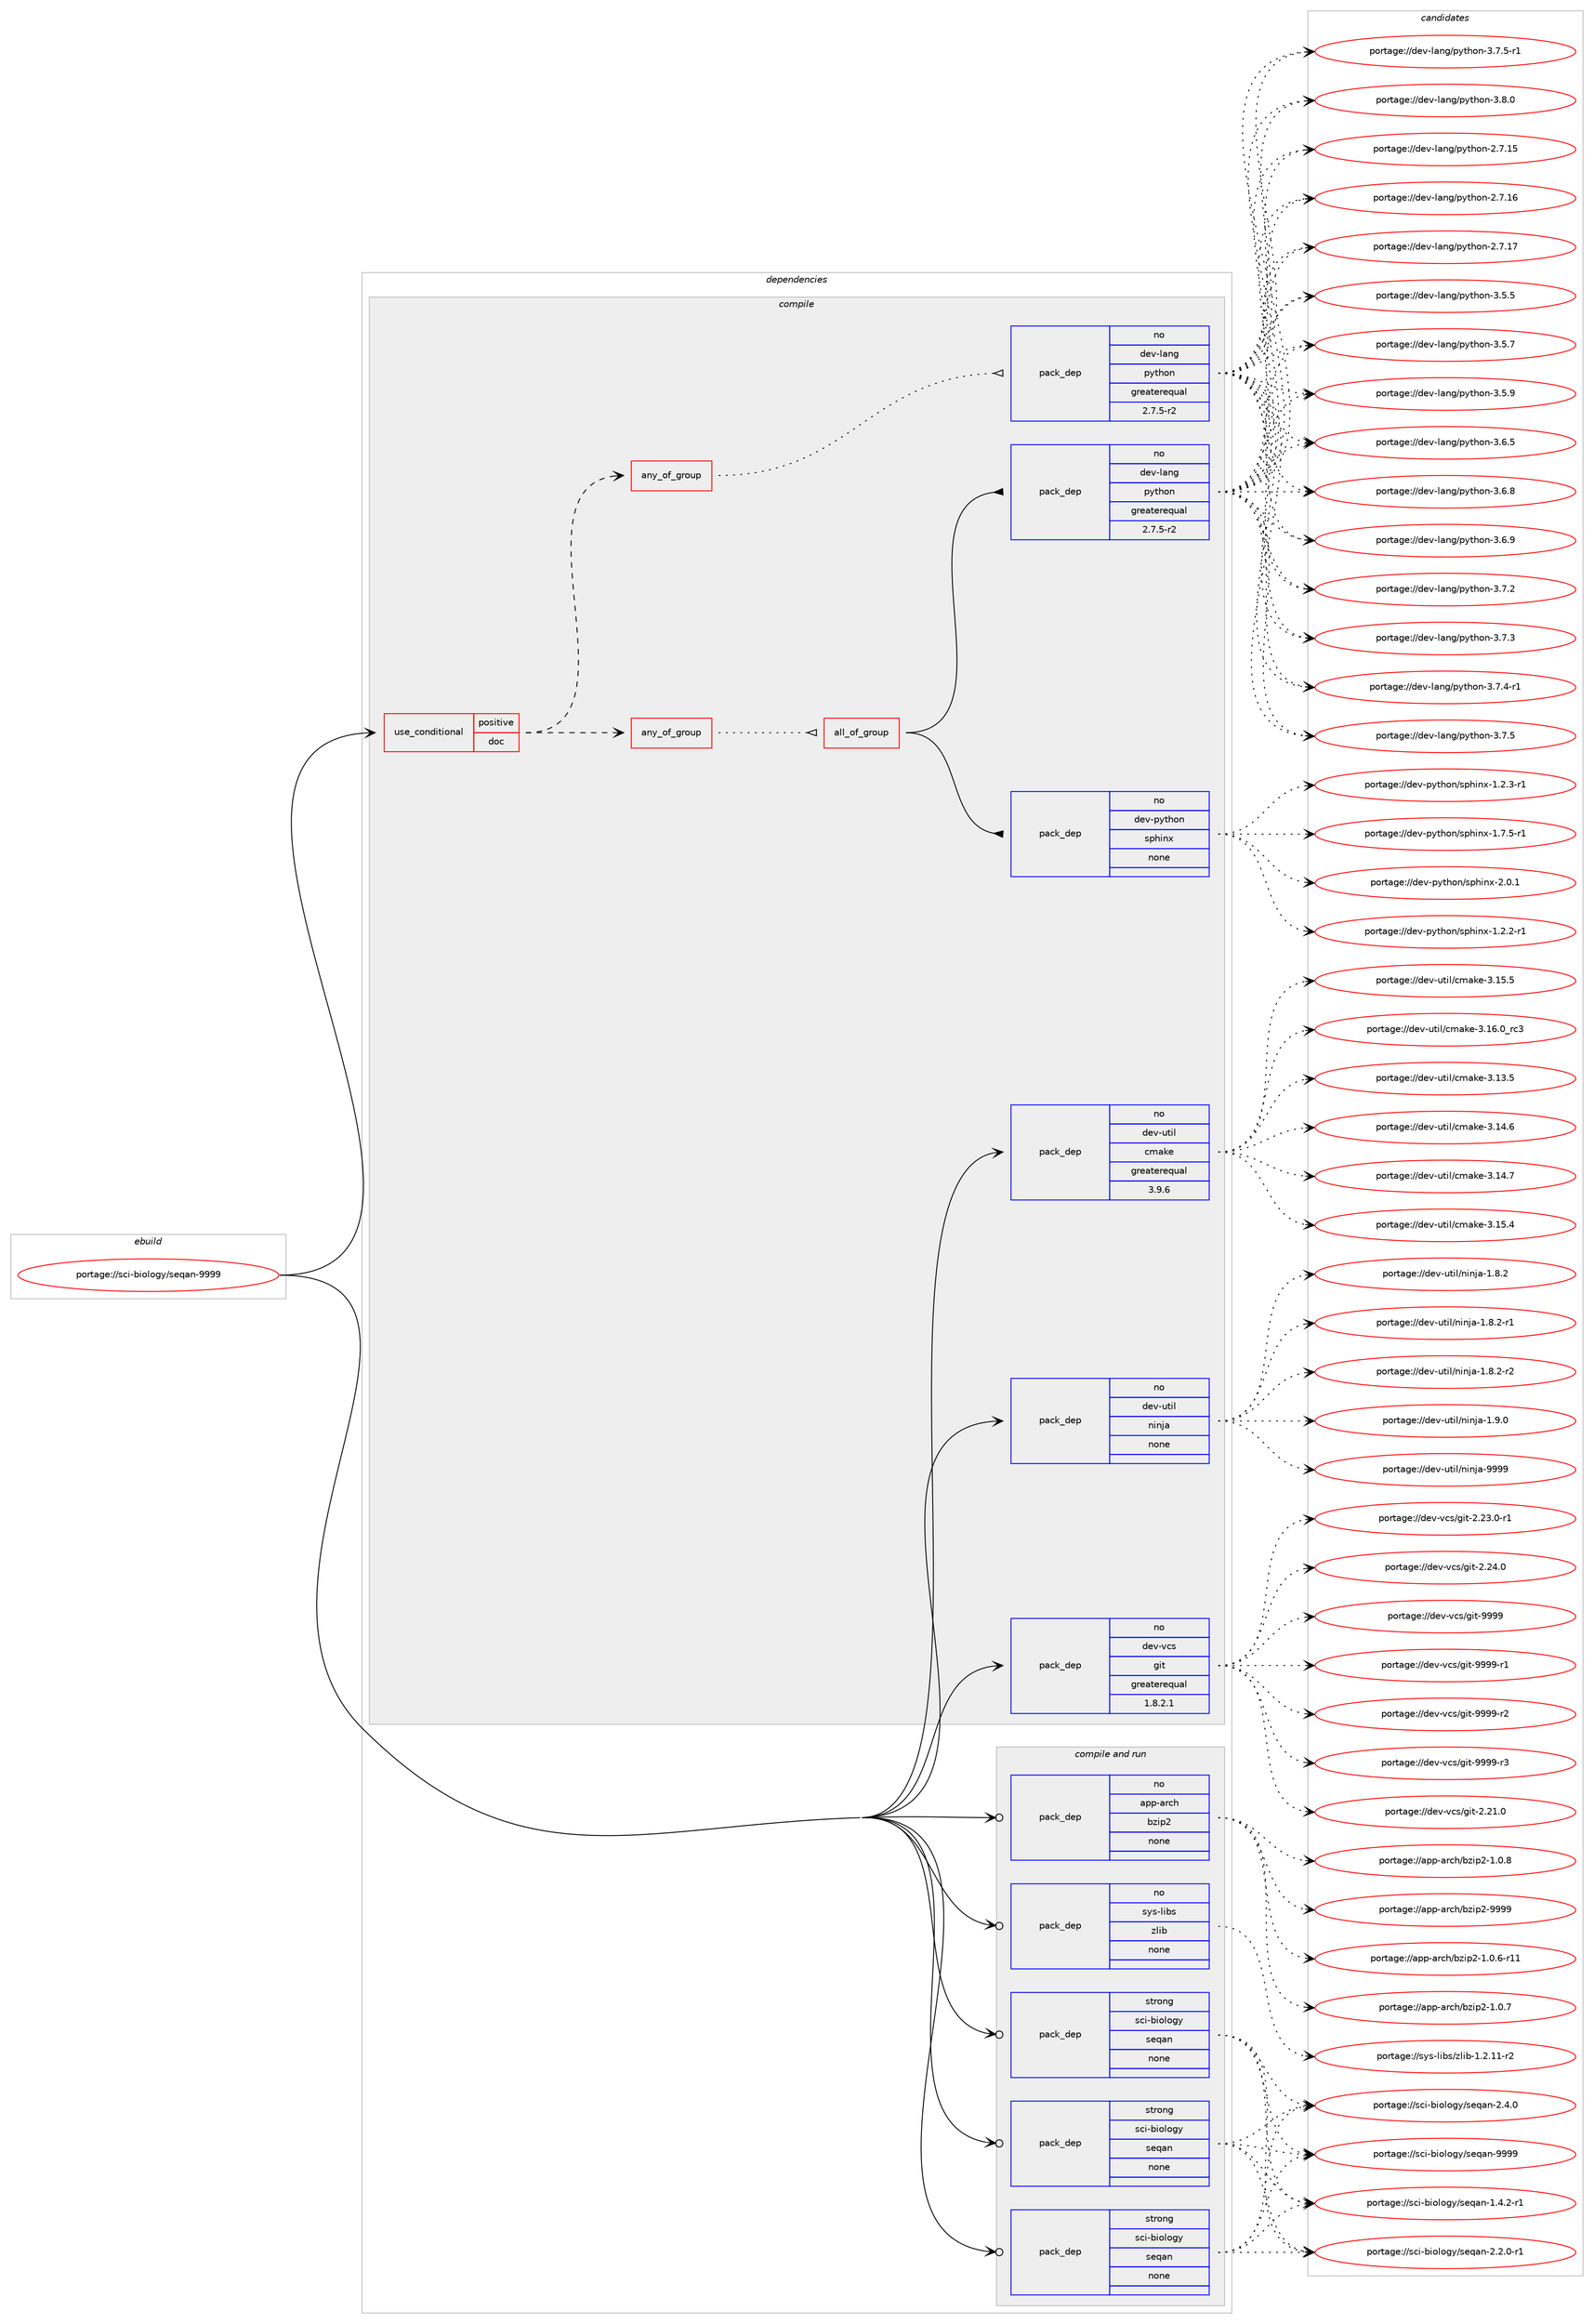 digraph prolog {

# *************
# Graph options
# *************

newrank=true;
concentrate=true;
compound=true;
graph [rankdir=LR,fontname=Helvetica,fontsize=10,ranksep=1.5];#, ranksep=2.5, nodesep=0.2];
edge  [arrowhead=vee];
node  [fontname=Helvetica,fontsize=10];

# **********
# The ebuild
# **********

subgraph cluster_leftcol {
color=gray;
rank=same;
label=<<i>ebuild</i>>;
id [label="portage://sci-biology/seqan-9999", color=red, width=4, href="../sci-biology/seqan-9999.svg"];
}

# ****************
# The dependencies
# ****************

subgraph cluster_midcol {
color=gray;
label=<<i>dependencies</i>>;
subgraph cluster_compile {
fillcolor="#eeeeee";
style=filled;
label=<<i>compile</i>>;
subgraph cond95295 {
dependency383805 [label=<<TABLE BORDER="0" CELLBORDER="1" CELLSPACING="0" CELLPADDING="4"><TR><TD ROWSPAN="3" CELLPADDING="10">use_conditional</TD></TR><TR><TD>positive</TD></TR><TR><TD>doc</TD></TR></TABLE>>, shape=none, color=red];
subgraph any6294 {
dependency383806 [label=<<TABLE BORDER="0" CELLBORDER="1" CELLSPACING="0" CELLPADDING="4"><TR><TD CELLPADDING="10">any_of_group</TD></TR></TABLE>>, shape=none, color=red];subgraph all205 {
dependency383807 [label=<<TABLE BORDER="0" CELLBORDER="1" CELLSPACING="0" CELLPADDING="4"><TR><TD CELLPADDING="10">all_of_group</TD></TR></TABLE>>, shape=none, color=red];subgraph pack282014 {
dependency383808 [label=<<TABLE BORDER="0" CELLBORDER="1" CELLSPACING="0" CELLPADDING="4" WIDTH="220"><TR><TD ROWSPAN="6" CELLPADDING="30">pack_dep</TD></TR><TR><TD WIDTH="110">no</TD></TR><TR><TD>dev-lang</TD></TR><TR><TD>python</TD></TR><TR><TD>greaterequal</TD></TR><TR><TD>2.7.5-r2</TD></TR></TABLE>>, shape=none, color=blue];
}
dependency383807:e -> dependency383808:w [weight=20,style="solid",arrowhead="inv"];
subgraph pack282015 {
dependency383809 [label=<<TABLE BORDER="0" CELLBORDER="1" CELLSPACING="0" CELLPADDING="4" WIDTH="220"><TR><TD ROWSPAN="6" CELLPADDING="30">pack_dep</TD></TR><TR><TD WIDTH="110">no</TD></TR><TR><TD>dev-python</TD></TR><TR><TD>sphinx</TD></TR><TR><TD>none</TD></TR><TR><TD></TD></TR></TABLE>>, shape=none, color=blue];
}
dependency383807:e -> dependency383809:w [weight=20,style="solid",arrowhead="inv"];
}
dependency383806:e -> dependency383807:w [weight=20,style="dotted",arrowhead="oinv"];
}
dependency383805:e -> dependency383806:w [weight=20,style="dashed",arrowhead="vee"];
subgraph any6295 {
dependency383810 [label=<<TABLE BORDER="0" CELLBORDER="1" CELLSPACING="0" CELLPADDING="4"><TR><TD CELLPADDING="10">any_of_group</TD></TR></TABLE>>, shape=none, color=red];subgraph pack282016 {
dependency383811 [label=<<TABLE BORDER="0" CELLBORDER="1" CELLSPACING="0" CELLPADDING="4" WIDTH="220"><TR><TD ROWSPAN="6" CELLPADDING="30">pack_dep</TD></TR><TR><TD WIDTH="110">no</TD></TR><TR><TD>dev-lang</TD></TR><TR><TD>python</TD></TR><TR><TD>greaterequal</TD></TR><TR><TD>2.7.5-r2</TD></TR></TABLE>>, shape=none, color=blue];
}
dependency383810:e -> dependency383811:w [weight=20,style="dotted",arrowhead="oinv"];
}
dependency383805:e -> dependency383810:w [weight=20,style="dashed",arrowhead="vee"];
}
id:e -> dependency383805:w [weight=20,style="solid",arrowhead="vee"];
subgraph pack282017 {
dependency383812 [label=<<TABLE BORDER="0" CELLBORDER="1" CELLSPACING="0" CELLPADDING="4" WIDTH="220"><TR><TD ROWSPAN="6" CELLPADDING="30">pack_dep</TD></TR><TR><TD WIDTH="110">no</TD></TR><TR><TD>dev-util</TD></TR><TR><TD>cmake</TD></TR><TR><TD>greaterequal</TD></TR><TR><TD>3.9.6</TD></TR></TABLE>>, shape=none, color=blue];
}
id:e -> dependency383812:w [weight=20,style="solid",arrowhead="vee"];
subgraph pack282018 {
dependency383813 [label=<<TABLE BORDER="0" CELLBORDER="1" CELLSPACING="0" CELLPADDING="4" WIDTH="220"><TR><TD ROWSPAN="6" CELLPADDING="30">pack_dep</TD></TR><TR><TD WIDTH="110">no</TD></TR><TR><TD>dev-util</TD></TR><TR><TD>ninja</TD></TR><TR><TD>none</TD></TR><TR><TD></TD></TR></TABLE>>, shape=none, color=blue];
}
id:e -> dependency383813:w [weight=20,style="solid",arrowhead="vee"];
subgraph pack282019 {
dependency383814 [label=<<TABLE BORDER="0" CELLBORDER="1" CELLSPACING="0" CELLPADDING="4" WIDTH="220"><TR><TD ROWSPAN="6" CELLPADDING="30">pack_dep</TD></TR><TR><TD WIDTH="110">no</TD></TR><TR><TD>dev-vcs</TD></TR><TR><TD>git</TD></TR><TR><TD>greaterequal</TD></TR><TR><TD>1.8.2.1</TD></TR></TABLE>>, shape=none, color=blue];
}
id:e -> dependency383814:w [weight=20,style="solid",arrowhead="vee"];
}
subgraph cluster_compileandrun {
fillcolor="#eeeeee";
style=filled;
label=<<i>compile and run</i>>;
subgraph pack282020 {
dependency383815 [label=<<TABLE BORDER="0" CELLBORDER="1" CELLSPACING="0" CELLPADDING="4" WIDTH="220"><TR><TD ROWSPAN="6" CELLPADDING="30">pack_dep</TD></TR><TR><TD WIDTH="110">no</TD></TR><TR><TD>app-arch</TD></TR><TR><TD>bzip2</TD></TR><TR><TD>none</TD></TR><TR><TD></TD></TR></TABLE>>, shape=none, color=blue];
}
id:e -> dependency383815:w [weight=20,style="solid",arrowhead="odotvee"];
subgraph pack282021 {
dependency383816 [label=<<TABLE BORDER="0" CELLBORDER="1" CELLSPACING="0" CELLPADDING="4" WIDTH="220"><TR><TD ROWSPAN="6" CELLPADDING="30">pack_dep</TD></TR><TR><TD WIDTH="110">no</TD></TR><TR><TD>sys-libs</TD></TR><TR><TD>zlib</TD></TR><TR><TD>none</TD></TR><TR><TD></TD></TR></TABLE>>, shape=none, color=blue];
}
id:e -> dependency383816:w [weight=20,style="solid",arrowhead="odotvee"];
subgraph pack282022 {
dependency383817 [label=<<TABLE BORDER="0" CELLBORDER="1" CELLSPACING="0" CELLPADDING="4" WIDTH="220"><TR><TD ROWSPAN="6" CELLPADDING="30">pack_dep</TD></TR><TR><TD WIDTH="110">strong</TD></TR><TR><TD>sci-biology</TD></TR><TR><TD>seqan</TD></TR><TR><TD>none</TD></TR><TR><TD></TD></TR></TABLE>>, shape=none, color=blue];
}
id:e -> dependency383817:w [weight=20,style="solid",arrowhead="odotvee"];
subgraph pack282023 {
dependency383818 [label=<<TABLE BORDER="0" CELLBORDER="1" CELLSPACING="0" CELLPADDING="4" WIDTH="220"><TR><TD ROWSPAN="6" CELLPADDING="30">pack_dep</TD></TR><TR><TD WIDTH="110">strong</TD></TR><TR><TD>sci-biology</TD></TR><TR><TD>seqan</TD></TR><TR><TD>none</TD></TR><TR><TD></TD></TR></TABLE>>, shape=none, color=blue];
}
id:e -> dependency383818:w [weight=20,style="solid",arrowhead="odotvee"];
subgraph pack282024 {
dependency383819 [label=<<TABLE BORDER="0" CELLBORDER="1" CELLSPACING="0" CELLPADDING="4" WIDTH="220"><TR><TD ROWSPAN="6" CELLPADDING="30">pack_dep</TD></TR><TR><TD WIDTH="110">strong</TD></TR><TR><TD>sci-biology</TD></TR><TR><TD>seqan</TD></TR><TR><TD>none</TD></TR><TR><TD></TD></TR></TABLE>>, shape=none, color=blue];
}
id:e -> dependency383819:w [weight=20,style="solid",arrowhead="odotvee"];
}
subgraph cluster_run {
fillcolor="#eeeeee";
style=filled;
label=<<i>run</i>>;
}
}

# **************
# The candidates
# **************

subgraph cluster_choices {
rank=same;
color=gray;
label=<<i>candidates</i>>;

subgraph choice282014 {
color=black;
nodesep=1;
choiceportage10010111845108971101034711212111610411111045504655464953 [label="portage://dev-lang/python-2.7.15", color=red, width=4,href="../dev-lang/python-2.7.15.svg"];
choiceportage10010111845108971101034711212111610411111045504655464954 [label="portage://dev-lang/python-2.7.16", color=red, width=4,href="../dev-lang/python-2.7.16.svg"];
choiceportage10010111845108971101034711212111610411111045504655464955 [label="portage://dev-lang/python-2.7.17", color=red, width=4,href="../dev-lang/python-2.7.17.svg"];
choiceportage100101118451089711010347112121116104111110455146534653 [label="portage://dev-lang/python-3.5.5", color=red, width=4,href="../dev-lang/python-3.5.5.svg"];
choiceportage100101118451089711010347112121116104111110455146534655 [label="portage://dev-lang/python-3.5.7", color=red, width=4,href="../dev-lang/python-3.5.7.svg"];
choiceportage100101118451089711010347112121116104111110455146534657 [label="portage://dev-lang/python-3.5.9", color=red, width=4,href="../dev-lang/python-3.5.9.svg"];
choiceportage100101118451089711010347112121116104111110455146544653 [label="portage://dev-lang/python-3.6.5", color=red, width=4,href="../dev-lang/python-3.6.5.svg"];
choiceportage100101118451089711010347112121116104111110455146544656 [label="portage://dev-lang/python-3.6.8", color=red, width=4,href="../dev-lang/python-3.6.8.svg"];
choiceportage100101118451089711010347112121116104111110455146544657 [label="portage://dev-lang/python-3.6.9", color=red, width=4,href="../dev-lang/python-3.6.9.svg"];
choiceportage100101118451089711010347112121116104111110455146554650 [label="portage://dev-lang/python-3.7.2", color=red, width=4,href="../dev-lang/python-3.7.2.svg"];
choiceportage100101118451089711010347112121116104111110455146554651 [label="portage://dev-lang/python-3.7.3", color=red, width=4,href="../dev-lang/python-3.7.3.svg"];
choiceportage1001011184510897110103471121211161041111104551465546524511449 [label="portage://dev-lang/python-3.7.4-r1", color=red, width=4,href="../dev-lang/python-3.7.4-r1.svg"];
choiceportage100101118451089711010347112121116104111110455146554653 [label="portage://dev-lang/python-3.7.5", color=red, width=4,href="../dev-lang/python-3.7.5.svg"];
choiceportage1001011184510897110103471121211161041111104551465546534511449 [label="portage://dev-lang/python-3.7.5-r1", color=red, width=4,href="../dev-lang/python-3.7.5-r1.svg"];
choiceportage100101118451089711010347112121116104111110455146564648 [label="portage://dev-lang/python-3.8.0", color=red, width=4,href="../dev-lang/python-3.8.0.svg"];
dependency383808:e -> choiceportage10010111845108971101034711212111610411111045504655464953:w [style=dotted,weight="100"];
dependency383808:e -> choiceportage10010111845108971101034711212111610411111045504655464954:w [style=dotted,weight="100"];
dependency383808:e -> choiceportage10010111845108971101034711212111610411111045504655464955:w [style=dotted,weight="100"];
dependency383808:e -> choiceportage100101118451089711010347112121116104111110455146534653:w [style=dotted,weight="100"];
dependency383808:e -> choiceportage100101118451089711010347112121116104111110455146534655:w [style=dotted,weight="100"];
dependency383808:e -> choiceportage100101118451089711010347112121116104111110455146534657:w [style=dotted,weight="100"];
dependency383808:e -> choiceportage100101118451089711010347112121116104111110455146544653:w [style=dotted,weight="100"];
dependency383808:e -> choiceportage100101118451089711010347112121116104111110455146544656:w [style=dotted,weight="100"];
dependency383808:e -> choiceportage100101118451089711010347112121116104111110455146544657:w [style=dotted,weight="100"];
dependency383808:e -> choiceportage100101118451089711010347112121116104111110455146554650:w [style=dotted,weight="100"];
dependency383808:e -> choiceportage100101118451089711010347112121116104111110455146554651:w [style=dotted,weight="100"];
dependency383808:e -> choiceportage1001011184510897110103471121211161041111104551465546524511449:w [style=dotted,weight="100"];
dependency383808:e -> choiceportage100101118451089711010347112121116104111110455146554653:w [style=dotted,weight="100"];
dependency383808:e -> choiceportage1001011184510897110103471121211161041111104551465546534511449:w [style=dotted,weight="100"];
dependency383808:e -> choiceportage100101118451089711010347112121116104111110455146564648:w [style=dotted,weight="100"];
}
subgraph choice282015 {
color=black;
nodesep=1;
choiceportage10010111845112121116104111110471151121041051101204549465046504511449 [label="portage://dev-python/sphinx-1.2.2-r1", color=red, width=4,href="../dev-python/sphinx-1.2.2-r1.svg"];
choiceportage10010111845112121116104111110471151121041051101204549465046514511449 [label="portage://dev-python/sphinx-1.2.3-r1", color=red, width=4,href="../dev-python/sphinx-1.2.3-r1.svg"];
choiceportage10010111845112121116104111110471151121041051101204549465546534511449 [label="portage://dev-python/sphinx-1.7.5-r1", color=red, width=4,href="../dev-python/sphinx-1.7.5-r1.svg"];
choiceportage1001011184511212111610411111047115112104105110120455046484649 [label="portage://dev-python/sphinx-2.0.1", color=red, width=4,href="../dev-python/sphinx-2.0.1.svg"];
dependency383809:e -> choiceportage10010111845112121116104111110471151121041051101204549465046504511449:w [style=dotted,weight="100"];
dependency383809:e -> choiceportage10010111845112121116104111110471151121041051101204549465046514511449:w [style=dotted,weight="100"];
dependency383809:e -> choiceportage10010111845112121116104111110471151121041051101204549465546534511449:w [style=dotted,weight="100"];
dependency383809:e -> choiceportage1001011184511212111610411111047115112104105110120455046484649:w [style=dotted,weight="100"];
}
subgraph choice282016 {
color=black;
nodesep=1;
choiceportage10010111845108971101034711212111610411111045504655464953 [label="portage://dev-lang/python-2.7.15", color=red, width=4,href="../dev-lang/python-2.7.15.svg"];
choiceportage10010111845108971101034711212111610411111045504655464954 [label="portage://dev-lang/python-2.7.16", color=red, width=4,href="../dev-lang/python-2.7.16.svg"];
choiceportage10010111845108971101034711212111610411111045504655464955 [label="portage://dev-lang/python-2.7.17", color=red, width=4,href="../dev-lang/python-2.7.17.svg"];
choiceportage100101118451089711010347112121116104111110455146534653 [label="portage://dev-lang/python-3.5.5", color=red, width=4,href="../dev-lang/python-3.5.5.svg"];
choiceportage100101118451089711010347112121116104111110455146534655 [label="portage://dev-lang/python-3.5.7", color=red, width=4,href="../dev-lang/python-3.5.7.svg"];
choiceportage100101118451089711010347112121116104111110455146534657 [label="portage://dev-lang/python-3.5.9", color=red, width=4,href="../dev-lang/python-3.5.9.svg"];
choiceportage100101118451089711010347112121116104111110455146544653 [label="portage://dev-lang/python-3.6.5", color=red, width=4,href="../dev-lang/python-3.6.5.svg"];
choiceportage100101118451089711010347112121116104111110455146544656 [label="portage://dev-lang/python-3.6.8", color=red, width=4,href="../dev-lang/python-3.6.8.svg"];
choiceportage100101118451089711010347112121116104111110455146544657 [label="portage://dev-lang/python-3.6.9", color=red, width=4,href="../dev-lang/python-3.6.9.svg"];
choiceportage100101118451089711010347112121116104111110455146554650 [label="portage://dev-lang/python-3.7.2", color=red, width=4,href="../dev-lang/python-3.7.2.svg"];
choiceportage100101118451089711010347112121116104111110455146554651 [label="portage://dev-lang/python-3.7.3", color=red, width=4,href="../dev-lang/python-3.7.3.svg"];
choiceportage1001011184510897110103471121211161041111104551465546524511449 [label="portage://dev-lang/python-3.7.4-r1", color=red, width=4,href="../dev-lang/python-3.7.4-r1.svg"];
choiceportage100101118451089711010347112121116104111110455146554653 [label="portage://dev-lang/python-3.7.5", color=red, width=4,href="../dev-lang/python-3.7.5.svg"];
choiceportage1001011184510897110103471121211161041111104551465546534511449 [label="portage://dev-lang/python-3.7.5-r1", color=red, width=4,href="../dev-lang/python-3.7.5-r1.svg"];
choiceportage100101118451089711010347112121116104111110455146564648 [label="portage://dev-lang/python-3.8.0", color=red, width=4,href="../dev-lang/python-3.8.0.svg"];
dependency383811:e -> choiceportage10010111845108971101034711212111610411111045504655464953:w [style=dotted,weight="100"];
dependency383811:e -> choiceportage10010111845108971101034711212111610411111045504655464954:w [style=dotted,weight="100"];
dependency383811:e -> choiceportage10010111845108971101034711212111610411111045504655464955:w [style=dotted,weight="100"];
dependency383811:e -> choiceportage100101118451089711010347112121116104111110455146534653:w [style=dotted,weight="100"];
dependency383811:e -> choiceportage100101118451089711010347112121116104111110455146534655:w [style=dotted,weight="100"];
dependency383811:e -> choiceportage100101118451089711010347112121116104111110455146534657:w [style=dotted,weight="100"];
dependency383811:e -> choiceportage100101118451089711010347112121116104111110455146544653:w [style=dotted,weight="100"];
dependency383811:e -> choiceportage100101118451089711010347112121116104111110455146544656:w [style=dotted,weight="100"];
dependency383811:e -> choiceportage100101118451089711010347112121116104111110455146544657:w [style=dotted,weight="100"];
dependency383811:e -> choiceportage100101118451089711010347112121116104111110455146554650:w [style=dotted,weight="100"];
dependency383811:e -> choiceportage100101118451089711010347112121116104111110455146554651:w [style=dotted,weight="100"];
dependency383811:e -> choiceportage1001011184510897110103471121211161041111104551465546524511449:w [style=dotted,weight="100"];
dependency383811:e -> choiceportage100101118451089711010347112121116104111110455146554653:w [style=dotted,weight="100"];
dependency383811:e -> choiceportage1001011184510897110103471121211161041111104551465546534511449:w [style=dotted,weight="100"];
dependency383811:e -> choiceportage100101118451089711010347112121116104111110455146564648:w [style=dotted,weight="100"];
}
subgraph choice282017 {
color=black;
nodesep=1;
choiceportage1001011184511711610510847991099710710145514649514653 [label="portage://dev-util/cmake-3.13.5", color=red, width=4,href="../dev-util/cmake-3.13.5.svg"];
choiceportage1001011184511711610510847991099710710145514649524654 [label="portage://dev-util/cmake-3.14.6", color=red, width=4,href="../dev-util/cmake-3.14.6.svg"];
choiceportage1001011184511711610510847991099710710145514649524655 [label="portage://dev-util/cmake-3.14.7", color=red, width=4,href="../dev-util/cmake-3.14.7.svg"];
choiceportage1001011184511711610510847991099710710145514649534652 [label="portage://dev-util/cmake-3.15.4", color=red, width=4,href="../dev-util/cmake-3.15.4.svg"];
choiceportage1001011184511711610510847991099710710145514649534653 [label="portage://dev-util/cmake-3.15.5", color=red, width=4,href="../dev-util/cmake-3.15.5.svg"];
choiceportage1001011184511711610510847991099710710145514649544648951149951 [label="portage://dev-util/cmake-3.16.0_rc3", color=red, width=4,href="../dev-util/cmake-3.16.0_rc3.svg"];
dependency383812:e -> choiceportage1001011184511711610510847991099710710145514649514653:w [style=dotted,weight="100"];
dependency383812:e -> choiceportage1001011184511711610510847991099710710145514649524654:w [style=dotted,weight="100"];
dependency383812:e -> choiceportage1001011184511711610510847991099710710145514649524655:w [style=dotted,weight="100"];
dependency383812:e -> choiceportage1001011184511711610510847991099710710145514649534652:w [style=dotted,weight="100"];
dependency383812:e -> choiceportage1001011184511711610510847991099710710145514649534653:w [style=dotted,weight="100"];
dependency383812:e -> choiceportage1001011184511711610510847991099710710145514649544648951149951:w [style=dotted,weight="100"];
}
subgraph choice282018 {
color=black;
nodesep=1;
choiceportage100101118451171161051084711010511010697454946564650 [label="portage://dev-util/ninja-1.8.2", color=red, width=4,href="../dev-util/ninja-1.8.2.svg"];
choiceportage1001011184511711610510847110105110106974549465646504511449 [label="portage://dev-util/ninja-1.8.2-r1", color=red, width=4,href="../dev-util/ninja-1.8.2-r1.svg"];
choiceportage1001011184511711610510847110105110106974549465646504511450 [label="portage://dev-util/ninja-1.8.2-r2", color=red, width=4,href="../dev-util/ninja-1.8.2-r2.svg"];
choiceportage100101118451171161051084711010511010697454946574648 [label="portage://dev-util/ninja-1.9.0", color=red, width=4,href="../dev-util/ninja-1.9.0.svg"];
choiceportage1001011184511711610510847110105110106974557575757 [label="portage://dev-util/ninja-9999", color=red, width=4,href="../dev-util/ninja-9999.svg"];
dependency383813:e -> choiceportage100101118451171161051084711010511010697454946564650:w [style=dotted,weight="100"];
dependency383813:e -> choiceportage1001011184511711610510847110105110106974549465646504511449:w [style=dotted,weight="100"];
dependency383813:e -> choiceportage1001011184511711610510847110105110106974549465646504511450:w [style=dotted,weight="100"];
dependency383813:e -> choiceportage100101118451171161051084711010511010697454946574648:w [style=dotted,weight="100"];
dependency383813:e -> choiceportage1001011184511711610510847110105110106974557575757:w [style=dotted,weight="100"];
}
subgraph choice282019 {
color=black;
nodesep=1;
choiceportage10010111845118991154710310511645504650494648 [label="portage://dev-vcs/git-2.21.0", color=red, width=4,href="../dev-vcs/git-2.21.0.svg"];
choiceportage100101118451189911547103105116455046505146484511449 [label="portage://dev-vcs/git-2.23.0-r1", color=red, width=4,href="../dev-vcs/git-2.23.0-r1.svg"];
choiceportage10010111845118991154710310511645504650524648 [label="portage://dev-vcs/git-2.24.0", color=red, width=4,href="../dev-vcs/git-2.24.0.svg"];
choiceportage1001011184511899115471031051164557575757 [label="portage://dev-vcs/git-9999", color=red, width=4,href="../dev-vcs/git-9999.svg"];
choiceportage10010111845118991154710310511645575757574511449 [label="portage://dev-vcs/git-9999-r1", color=red, width=4,href="../dev-vcs/git-9999-r1.svg"];
choiceportage10010111845118991154710310511645575757574511450 [label="portage://dev-vcs/git-9999-r2", color=red, width=4,href="../dev-vcs/git-9999-r2.svg"];
choiceportage10010111845118991154710310511645575757574511451 [label="portage://dev-vcs/git-9999-r3", color=red, width=4,href="../dev-vcs/git-9999-r3.svg"];
dependency383814:e -> choiceportage10010111845118991154710310511645504650494648:w [style=dotted,weight="100"];
dependency383814:e -> choiceportage100101118451189911547103105116455046505146484511449:w [style=dotted,weight="100"];
dependency383814:e -> choiceportage10010111845118991154710310511645504650524648:w [style=dotted,weight="100"];
dependency383814:e -> choiceportage1001011184511899115471031051164557575757:w [style=dotted,weight="100"];
dependency383814:e -> choiceportage10010111845118991154710310511645575757574511449:w [style=dotted,weight="100"];
dependency383814:e -> choiceportage10010111845118991154710310511645575757574511450:w [style=dotted,weight="100"];
dependency383814:e -> choiceportage10010111845118991154710310511645575757574511451:w [style=dotted,weight="100"];
}
subgraph choice282020 {
color=black;
nodesep=1;
choiceportage97112112459711499104479812210511250454946484654451144949 [label="portage://app-arch/bzip2-1.0.6-r11", color=red, width=4,href="../app-arch/bzip2-1.0.6-r11.svg"];
choiceportage97112112459711499104479812210511250454946484655 [label="portage://app-arch/bzip2-1.0.7", color=red, width=4,href="../app-arch/bzip2-1.0.7.svg"];
choiceportage97112112459711499104479812210511250454946484656 [label="portage://app-arch/bzip2-1.0.8", color=red, width=4,href="../app-arch/bzip2-1.0.8.svg"];
choiceportage971121124597114991044798122105112504557575757 [label="portage://app-arch/bzip2-9999", color=red, width=4,href="../app-arch/bzip2-9999.svg"];
dependency383815:e -> choiceportage97112112459711499104479812210511250454946484654451144949:w [style=dotted,weight="100"];
dependency383815:e -> choiceportage97112112459711499104479812210511250454946484655:w [style=dotted,weight="100"];
dependency383815:e -> choiceportage97112112459711499104479812210511250454946484656:w [style=dotted,weight="100"];
dependency383815:e -> choiceportage971121124597114991044798122105112504557575757:w [style=dotted,weight="100"];
}
subgraph choice282021 {
color=black;
nodesep=1;
choiceportage11512111545108105981154712210810598454946504649494511450 [label="portage://sys-libs/zlib-1.2.11-r2", color=red, width=4,href="../sys-libs/zlib-1.2.11-r2.svg"];
dependency383816:e -> choiceportage11512111545108105981154712210810598454946504649494511450:w [style=dotted,weight="100"];
}
subgraph choice282022 {
color=black;
nodesep=1;
choiceportage11599105459810511110811110312147115101113971104549465246504511449 [label="portage://sci-biology/seqan-1.4.2-r1", color=red, width=4,href="../sci-biology/seqan-1.4.2-r1.svg"];
choiceportage11599105459810511110811110312147115101113971104550465046484511449 [label="portage://sci-biology/seqan-2.2.0-r1", color=red, width=4,href="../sci-biology/seqan-2.2.0-r1.svg"];
choiceportage1159910545981051111081111031214711510111397110455046524648 [label="portage://sci-biology/seqan-2.4.0", color=red, width=4,href="../sci-biology/seqan-2.4.0.svg"];
choiceportage11599105459810511110811110312147115101113971104557575757 [label="portage://sci-biology/seqan-9999", color=red, width=4,href="../sci-biology/seqan-9999.svg"];
dependency383817:e -> choiceportage11599105459810511110811110312147115101113971104549465246504511449:w [style=dotted,weight="100"];
dependency383817:e -> choiceportage11599105459810511110811110312147115101113971104550465046484511449:w [style=dotted,weight="100"];
dependency383817:e -> choiceportage1159910545981051111081111031214711510111397110455046524648:w [style=dotted,weight="100"];
dependency383817:e -> choiceportage11599105459810511110811110312147115101113971104557575757:w [style=dotted,weight="100"];
}
subgraph choice282023 {
color=black;
nodesep=1;
choiceportage11599105459810511110811110312147115101113971104549465246504511449 [label="portage://sci-biology/seqan-1.4.2-r1", color=red, width=4,href="../sci-biology/seqan-1.4.2-r1.svg"];
choiceportage11599105459810511110811110312147115101113971104550465046484511449 [label="portage://sci-biology/seqan-2.2.0-r1", color=red, width=4,href="../sci-biology/seqan-2.2.0-r1.svg"];
choiceportage1159910545981051111081111031214711510111397110455046524648 [label="portage://sci-biology/seqan-2.4.0", color=red, width=4,href="../sci-biology/seqan-2.4.0.svg"];
choiceportage11599105459810511110811110312147115101113971104557575757 [label="portage://sci-biology/seqan-9999", color=red, width=4,href="../sci-biology/seqan-9999.svg"];
dependency383818:e -> choiceportage11599105459810511110811110312147115101113971104549465246504511449:w [style=dotted,weight="100"];
dependency383818:e -> choiceportage11599105459810511110811110312147115101113971104550465046484511449:w [style=dotted,weight="100"];
dependency383818:e -> choiceportage1159910545981051111081111031214711510111397110455046524648:w [style=dotted,weight="100"];
dependency383818:e -> choiceportage11599105459810511110811110312147115101113971104557575757:w [style=dotted,weight="100"];
}
subgraph choice282024 {
color=black;
nodesep=1;
choiceportage11599105459810511110811110312147115101113971104549465246504511449 [label="portage://sci-biology/seqan-1.4.2-r1", color=red, width=4,href="../sci-biology/seqan-1.4.2-r1.svg"];
choiceportage11599105459810511110811110312147115101113971104550465046484511449 [label="portage://sci-biology/seqan-2.2.0-r1", color=red, width=4,href="../sci-biology/seqan-2.2.0-r1.svg"];
choiceportage1159910545981051111081111031214711510111397110455046524648 [label="portage://sci-biology/seqan-2.4.0", color=red, width=4,href="../sci-biology/seqan-2.4.0.svg"];
choiceportage11599105459810511110811110312147115101113971104557575757 [label="portage://sci-biology/seqan-9999", color=red, width=4,href="../sci-biology/seqan-9999.svg"];
dependency383819:e -> choiceportage11599105459810511110811110312147115101113971104549465246504511449:w [style=dotted,weight="100"];
dependency383819:e -> choiceportage11599105459810511110811110312147115101113971104550465046484511449:w [style=dotted,weight="100"];
dependency383819:e -> choiceportage1159910545981051111081111031214711510111397110455046524648:w [style=dotted,weight="100"];
dependency383819:e -> choiceportage11599105459810511110811110312147115101113971104557575757:w [style=dotted,weight="100"];
}
}

}
